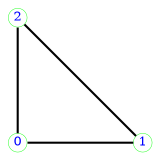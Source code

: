 graph Triangle_3  {
#   name= Triangle_3
#   n_vert = 3
#   n_node = 3
#   n_edge = 3
#   n_face = 0
#   n_side = 3
  ratio=1;
  layout=nop;
  size="4,4";
  bb="0,0,100,100";
  node [color=Green, fontcolor=Blue, font=Courier,  width=0.125,  height=0.125, shape=circle, fontsize=6, fixedsize=true, penwidth=0.2]; 
  0 [ pos="0,0"];
  1 [ pos="60,0"];
  2 [ pos="0,60"];
  0 -- 1 ; 
  1 -- 2 ; 
  2 -- 0 ; 
}
